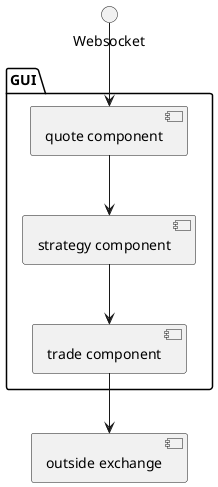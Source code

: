 @startuml
'https://plantuml.com/component-diagram

package "GUI" {
    [quote component] --> [strategy component]
    [strategy component] --> [trade component]
}

Websocket --> [quote component]
[trade component] --> [outside exchange]

@enduml
